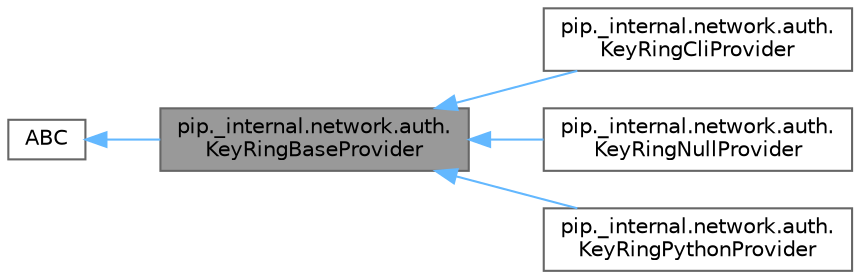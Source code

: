 digraph "pip._internal.network.auth.KeyRingBaseProvider"
{
 // LATEX_PDF_SIZE
  bgcolor="transparent";
  edge [fontname=Helvetica,fontsize=10,labelfontname=Helvetica,labelfontsize=10];
  node [fontname=Helvetica,fontsize=10,shape=box,height=0.2,width=0.4];
  rankdir="LR";
  Node1 [id="Node000001",label="pip._internal.network.auth.\lKeyRingBaseProvider",height=0.2,width=0.4,color="gray40", fillcolor="grey60", style="filled", fontcolor="black",tooltip=" "];
  Node2 -> Node1 [id="edge1_Node000001_Node000002",dir="back",color="steelblue1",style="solid",tooltip=" "];
  Node2 [id="Node000002",label="ABC",height=0.2,width=0.4,color="gray40", fillcolor="white", style="filled",tooltip=" "];
  Node1 -> Node3 [id="edge2_Node000001_Node000003",dir="back",color="steelblue1",style="solid",tooltip=" "];
  Node3 [id="Node000003",label="pip._internal.network.auth.\lKeyRingCliProvider",height=0.2,width=0.4,color="gray40", fillcolor="white", style="filled",URL="$classpip_1_1__internal_1_1network_1_1auth_1_1_key_ring_cli_provider.html",tooltip=" "];
  Node1 -> Node4 [id="edge3_Node000001_Node000004",dir="back",color="steelblue1",style="solid",tooltip=" "];
  Node4 [id="Node000004",label="pip._internal.network.auth.\lKeyRingNullProvider",height=0.2,width=0.4,color="gray40", fillcolor="white", style="filled",URL="$classpip_1_1__internal_1_1network_1_1auth_1_1_key_ring_null_provider.html",tooltip=" "];
  Node1 -> Node5 [id="edge4_Node000001_Node000005",dir="back",color="steelblue1",style="solid",tooltip=" "];
  Node5 [id="Node000005",label="pip._internal.network.auth.\lKeyRingPythonProvider",height=0.2,width=0.4,color="gray40", fillcolor="white", style="filled",URL="$classpip_1_1__internal_1_1network_1_1auth_1_1_key_ring_python_provider.html",tooltip=" "];
}
